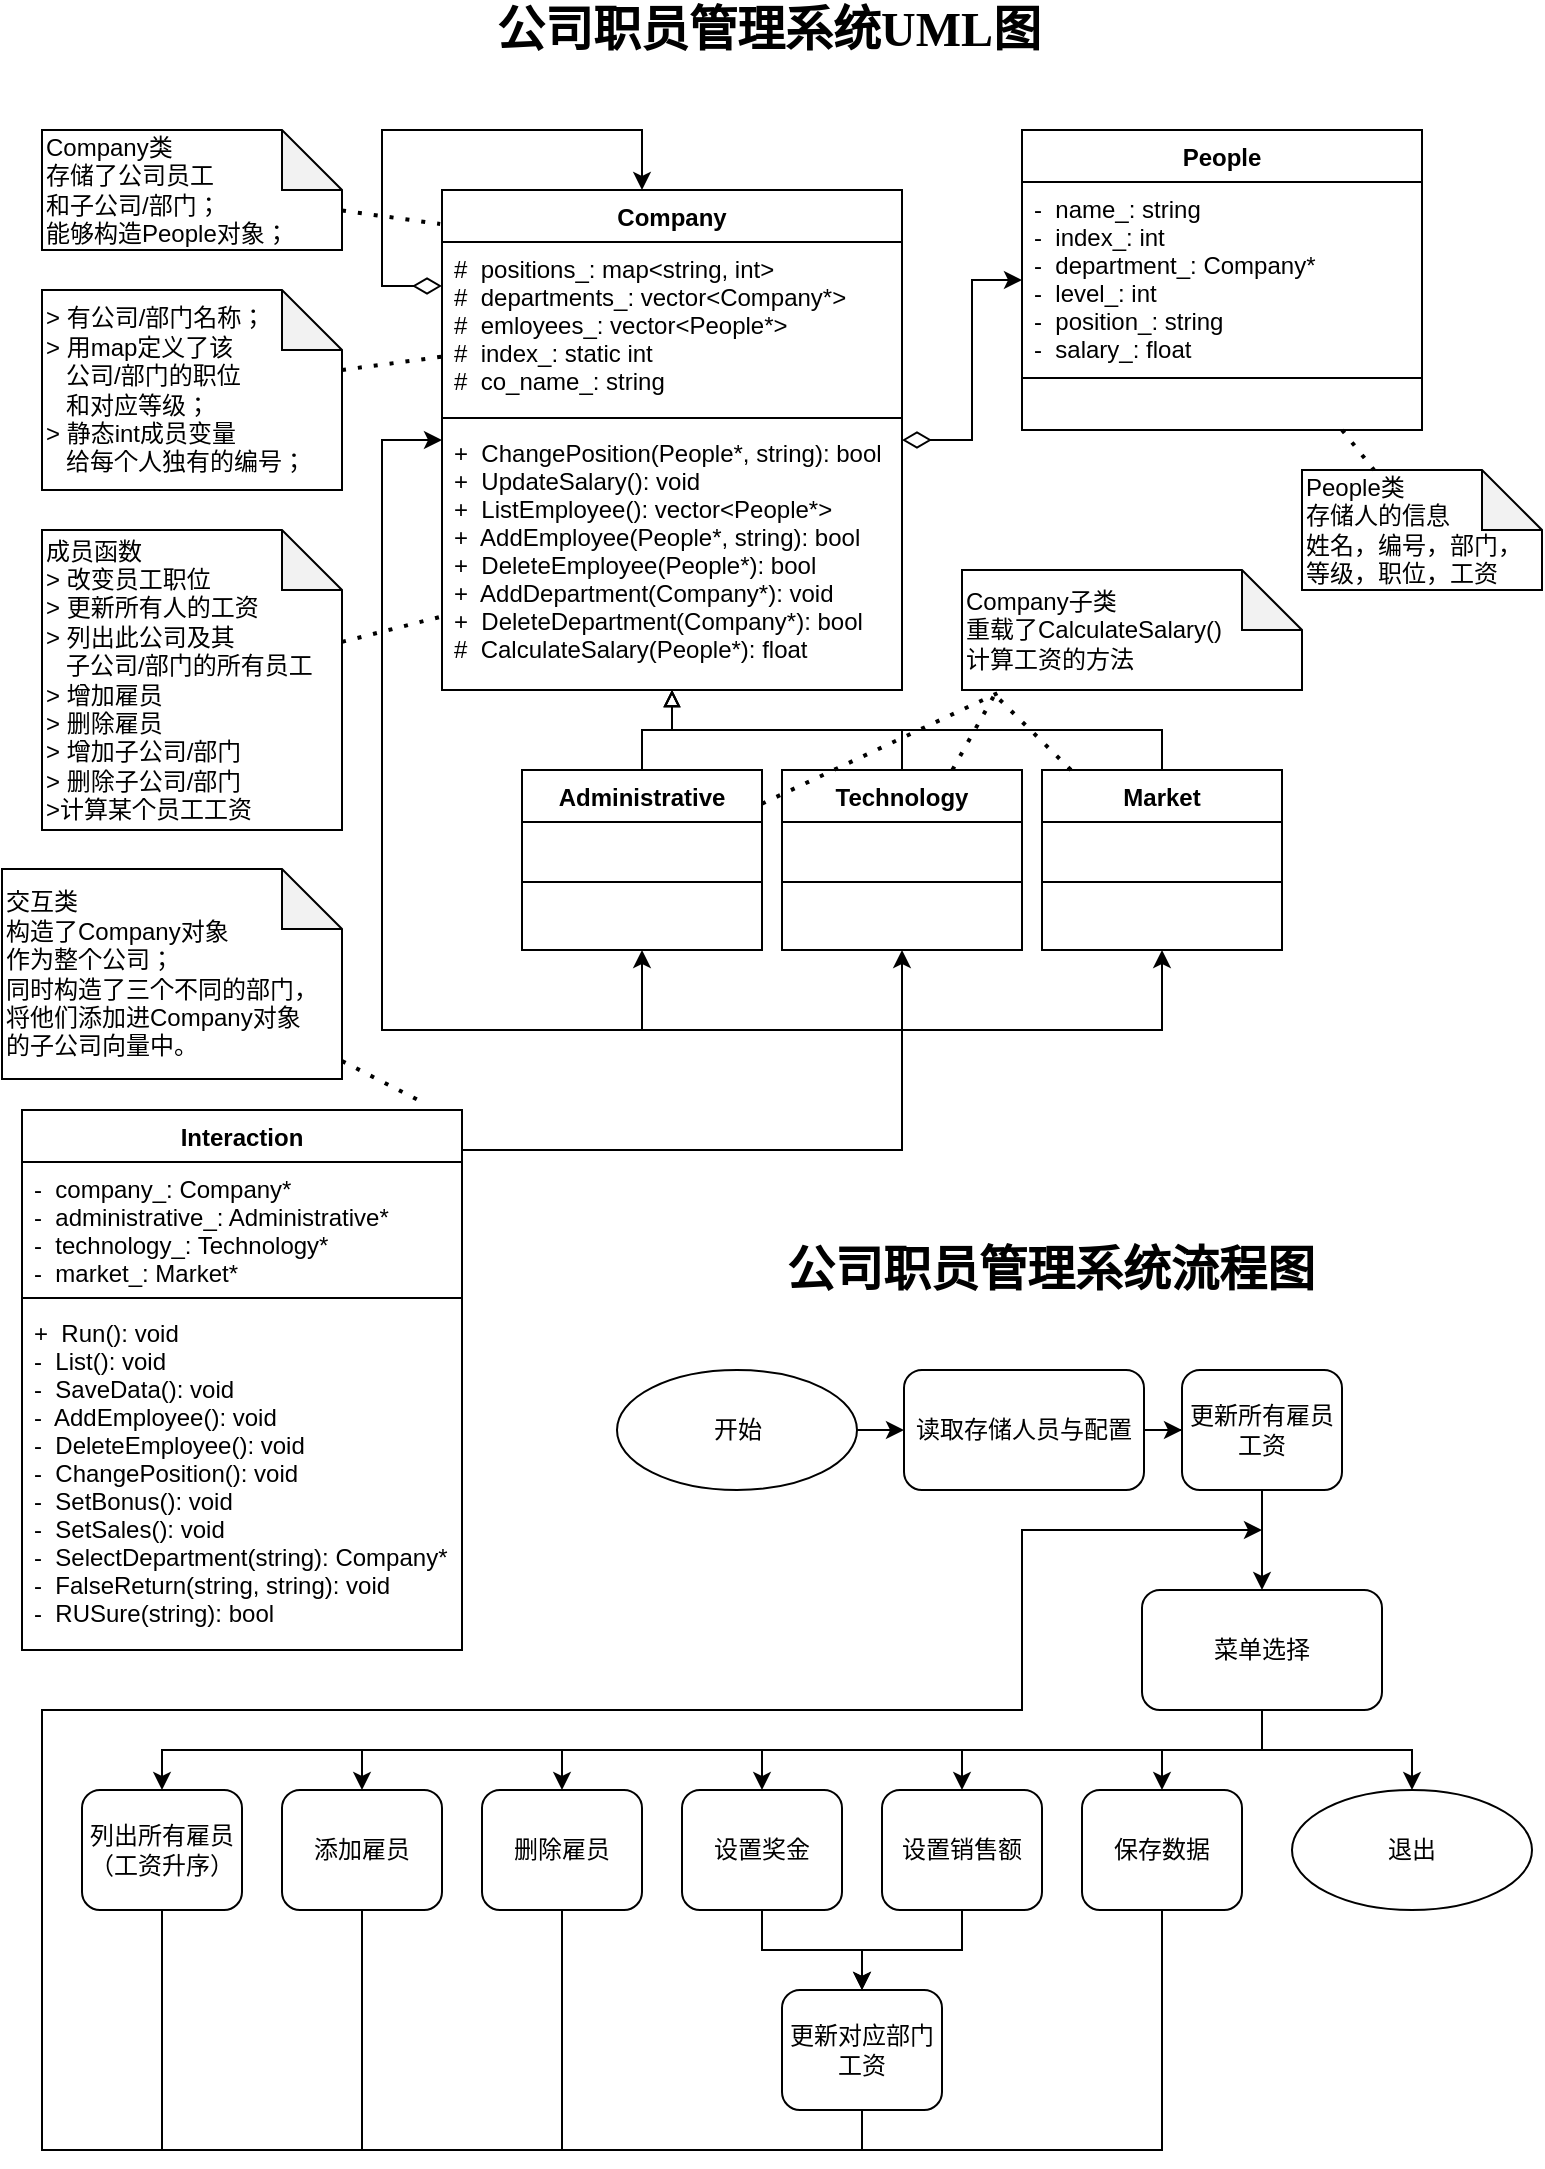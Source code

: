 <mxfile version="13.9.9" type="device"><diagram id="C5RBs43oDa-KdzZeNtuy" name="Page-1"><mxGraphModel dx="1086" dy="806" grid="1" gridSize="10" guides="1" tooltips="1" connect="1" arrows="1" fold="1" page="1" pageScale="1" pageWidth="827" pageHeight="1169" math="0" shadow="0"><root><mxCell id="WIyWlLk6GJQsqaUBKTNV-0"/><mxCell id="WIyWlLk6GJQsqaUBKTNV-1" parent="WIyWlLk6GJQsqaUBKTNV-0"/><mxCell id="F2QUGEaYYdOgHLNSeElR-16" style="edgeStyle=orthogonalEdgeStyle;rounded=0;orthogonalLoop=1;jettySize=auto;html=1;startArrow=none;startFill=0;startSize=12;endArrow=block;endFill=0;" parent="WIyWlLk6GJQsqaUBKTNV-1" source="9mrQIpvxx9Eo5D9K7sPG-0" target="9mrQIpvxx9Eo5D9K7sPG-4" edge="1"><mxGeometry relative="1" as="geometry"/></mxCell><mxCell id="9mrQIpvxx9Eo5D9K7sPG-0" value="Administrative" style="swimlane;fontStyle=1;align=center;verticalAlign=top;childLayout=stackLayout;horizontal=1;startSize=26;horizontalStack=0;resizeParent=1;resizeParentMax=0;resizeLast=0;collapsible=1;marginBottom=0;" parent="WIyWlLk6GJQsqaUBKTNV-1" vertex="1"><mxGeometry x="290" y="430" width="120" height="90" as="geometry"/></mxCell><mxCell id="9mrQIpvxx9Eo5D9K7sPG-1" value=" " style="text;strokeColor=none;fillColor=none;align=left;verticalAlign=top;spacingLeft=4;spacingRight=4;overflow=hidden;rotatable=0;points=[[0,0.5],[1,0.5]];portConstraint=eastwest;" parent="9mrQIpvxx9Eo5D9K7sPG-0" vertex="1"><mxGeometry y="26" width="120" height="26" as="geometry"/></mxCell><mxCell id="9mrQIpvxx9Eo5D9K7sPG-2" value="" style="line;strokeWidth=1;fillColor=none;align=left;verticalAlign=middle;spacingTop=-1;spacingLeft=3;spacingRight=3;rotatable=0;labelPosition=right;points=[];portConstraint=eastwest;" parent="9mrQIpvxx9Eo5D9K7sPG-0" vertex="1"><mxGeometry y="52" width="120" height="8" as="geometry"/></mxCell><mxCell id="9mrQIpvxx9Eo5D9K7sPG-3" value=" " style="text;strokeColor=none;fillColor=none;align=left;verticalAlign=top;spacingLeft=4;spacingRight=4;overflow=hidden;rotatable=0;points=[[0,0.5],[1,0.5]];portConstraint=eastwest;" parent="9mrQIpvxx9Eo5D9K7sPG-0" vertex="1"><mxGeometry y="60" width="120" height="30" as="geometry"/></mxCell><mxCell id="F2QUGEaYYdOgHLNSeElR-11" style="edgeStyle=orthogonalEdgeStyle;rounded=0;orthogonalLoop=1;jettySize=auto;html=1;startArrow=diamondThin;startFill=0;startSize=12;" parent="WIyWlLk6GJQsqaUBKTNV-1" source="9mrQIpvxx9Eo5D9K7sPG-4" target="9mrQIpvxx9Eo5D9K7sPG-10" edge="1"><mxGeometry relative="1" as="geometry"/></mxCell><mxCell id="9mrQIpvxx9Eo5D9K7sPG-4" value="Company" style="swimlane;fontStyle=1;align=center;verticalAlign=top;childLayout=stackLayout;horizontal=1;startSize=26;horizontalStack=0;resizeParent=1;resizeParentMax=0;resizeLast=0;collapsible=1;marginBottom=0;" parent="WIyWlLk6GJQsqaUBKTNV-1" vertex="1"><mxGeometry x="250" y="140" width="230" height="250" as="geometry"/></mxCell><mxCell id="F2QUGEaYYdOgHLNSeElR-2" style="edgeStyle=orthogonalEdgeStyle;rounded=0;orthogonalLoop=1;jettySize=auto;html=1;startArrow=diamondThin;startFill=0;startSize=12;" parent="9mrQIpvxx9Eo5D9K7sPG-4" source="9mrQIpvxx9Eo5D9K7sPG-5" target="9mrQIpvxx9Eo5D9K7sPG-4" edge="1"><mxGeometry relative="1" as="geometry"><Array as="points"><mxPoint x="-30" y="48"/><mxPoint x="-30" y="-30"/><mxPoint x="100" y="-30"/></Array></mxGeometry></mxCell><mxCell id="9mrQIpvxx9Eo5D9K7sPG-5" value="#  positions_: map&lt;string, int&gt;&#10;#  departments_: vector&lt;Company*&gt;&#10;#  emloyees_: vector&lt;People*&gt;&#10;#  index_: static int&#10;#  co_name_: string" style="text;strokeColor=none;fillColor=none;align=left;verticalAlign=top;spacingLeft=4;spacingRight=4;overflow=hidden;rotatable=0;points=[[0,0.5],[1,0.5]];portConstraint=eastwest;" parent="9mrQIpvxx9Eo5D9K7sPG-4" vertex="1"><mxGeometry y="26" width="230" height="84" as="geometry"/></mxCell><mxCell id="9mrQIpvxx9Eo5D9K7sPG-6" value="" style="line;strokeWidth=1;fillColor=none;align=left;verticalAlign=middle;spacingTop=-1;spacingLeft=3;spacingRight=3;rotatable=0;labelPosition=right;points=[];portConstraint=eastwest;" parent="9mrQIpvxx9Eo5D9K7sPG-4" vertex="1"><mxGeometry y="110" width="230" height="8" as="geometry"/></mxCell><mxCell id="9mrQIpvxx9Eo5D9K7sPG-7" value="+  ChangePosition(People*, string): bool&#10;+  UpdateSalary(): void&#10;+  ListEmployee(): vector&lt;People*&gt;&#10;+  AddEmployee(People*, string): bool&#10;+  DeleteEmployee(People*): bool&#10;+  AddDepartment(Company*): void&#10;+  DeleteDepartment(Company*): bool&#10;#  CalculateSalary(People*): float" style="text;strokeColor=none;fillColor=none;align=left;verticalAlign=top;spacingLeft=4;spacingRight=4;overflow=hidden;rotatable=0;points=[[0,0.5],[1,0.5]];portConstraint=eastwest;" parent="9mrQIpvxx9Eo5D9K7sPG-4" vertex="1"><mxGeometry y="118" width="230" height="132" as="geometry"/></mxCell><mxCell id="9mrQIpvxx9Eo5D9K7sPG-10" value="People" style="swimlane;fontStyle=1;align=center;verticalAlign=top;childLayout=stackLayout;horizontal=1;startSize=26;horizontalStack=0;resizeParent=1;resizeParentMax=0;resizeLast=0;collapsible=1;marginBottom=0;" parent="WIyWlLk6GJQsqaUBKTNV-1" vertex="1"><mxGeometry x="540" y="110" width="200" height="150" as="geometry"/></mxCell><mxCell id="9mrQIpvxx9Eo5D9K7sPG-11" value="-  name_: string&#10;-  index_: int&#10;-  department_: Company*&#10;-  level_: int&#10;-  position_: string&#10;-  salary_: float" style="text;strokeColor=none;fillColor=none;align=left;verticalAlign=top;spacingLeft=4;spacingRight=4;overflow=hidden;rotatable=0;points=[[0,0.5],[1,0.5]];portConstraint=eastwest;" parent="9mrQIpvxx9Eo5D9K7sPG-10" vertex="1"><mxGeometry y="26" width="200" height="94" as="geometry"/></mxCell><mxCell id="9mrQIpvxx9Eo5D9K7sPG-12" value="" style="line;strokeWidth=1;fillColor=none;align=left;verticalAlign=middle;spacingTop=-1;spacingLeft=3;spacingRight=3;rotatable=0;labelPosition=right;points=[];portConstraint=eastwest;" parent="9mrQIpvxx9Eo5D9K7sPG-10" vertex="1"><mxGeometry y="120" width="200" height="8" as="geometry"/></mxCell><mxCell id="9mrQIpvxx9Eo5D9K7sPG-13" value=" " style="text;strokeColor=none;fillColor=none;align=left;verticalAlign=top;spacingLeft=4;spacingRight=4;overflow=hidden;rotatable=0;points=[[0,0.5],[1,0.5]];portConstraint=eastwest;" parent="9mrQIpvxx9Eo5D9K7sPG-10" vertex="1"><mxGeometry y="128" width="200" height="22" as="geometry"/></mxCell><mxCell id="9mrQIpvxx9Eo5D9K7sPG-28" value="&lt;span&gt;&lt;font style=&quot;font-size: 24px&quot;&gt;公司职员管理系统UML图&lt;/font&gt;&lt;/span&gt;" style="text;html=1;strokeColor=none;fillColor=none;align=center;verticalAlign=middle;whiteSpace=wrap;rounded=0;fontStyle=1;labelBackgroundColor=none;labelBorderColor=none;fontFamily=Times New Roman;" parent="WIyWlLk6GJQsqaUBKTNV-1" vertex="1"><mxGeometry x="268" y="50" width="291" height="20" as="geometry"/></mxCell><mxCell id="F2QUGEaYYdOgHLNSeElR-17" style="edgeStyle=orthogonalEdgeStyle;rounded=0;orthogonalLoop=1;jettySize=auto;html=1;startArrow=none;startFill=0;startSize=12;endArrow=block;endFill=0;" parent="WIyWlLk6GJQsqaUBKTNV-1" source="F2QUGEaYYdOgHLNSeElR-3" target="9mrQIpvxx9Eo5D9K7sPG-4" edge="1"><mxGeometry relative="1" as="geometry"/></mxCell><mxCell id="F2QUGEaYYdOgHLNSeElR-3" value="Technology" style="swimlane;fontStyle=1;align=center;verticalAlign=top;childLayout=stackLayout;horizontal=1;startSize=26;horizontalStack=0;resizeParent=1;resizeParentMax=0;resizeLast=0;collapsible=1;marginBottom=0;" parent="WIyWlLk6GJQsqaUBKTNV-1" vertex="1"><mxGeometry x="420" y="430" width="120" height="90" as="geometry"/></mxCell><mxCell id="F2QUGEaYYdOgHLNSeElR-4" value=" " style="text;strokeColor=none;fillColor=none;align=left;verticalAlign=top;spacingLeft=4;spacingRight=4;overflow=hidden;rotatable=0;points=[[0,0.5],[1,0.5]];portConstraint=eastwest;" parent="F2QUGEaYYdOgHLNSeElR-3" vertex="1"><mxGeometry y="26" width="120" height="26" as="geometry"/></mxCell><mxCell id="F2QUGEaYYdOgHLNSeElR-5" value="" style="line;strokeWidth=1;fillColor=none;align=left;verticalAlign=middle;spacingTop=-1;spacingLeft=3;spacingRight=3;rotatable=0;labelPosition=right;points=[];portConstraint=eastwest;" parent="F2QUGEaYYdOgHLNSeElR-3" vertex="1"><mxGeometry y="52" width="120" height="8" as="geometry"/></mxCell><mxCell id="F2QUGEaYYdOgHLNSeElR-6" value=" " style="text;strokeColor=none;fillColor=none;align=left;verticalAlign=top;spacingLeft=4;spacingRight=4;overflow=hidden;rotatable=0;points=[[0,0.5],[1,0.5]];portConstraint=eastwest;" parent="F2QUGEaYYdOgHLNSeElR-3" vertex="1"><mxGeometry y="60" width="120" height="30" as="geometry"/></mxCell><mxCell id="F2QUGEaYYdOgHLNSeElR-19" style="edgeStyle=orthogonalEdgeStyle;rounded=0;orthogonalLoop=1;jettySize=auto;html=1;startArrow=none;startFill=0;startSize=12;endArrow=block;endFill=0;" parent="WIyWlLk6GJQsqaUBKTNV-1" source="F2QUGEaYYdOgHLNSeElR-7" target="9mrQIpvxx9Eo5D9K7sPG-4" edge="1"><mxGeometry relative="1" as="geometry"><Array as="points"><mxPoint x="610" y="410"/><mxPoint x="365" y="410"/></Array></mxGeometry></mxCell><mxCell id="F2QUGEaYYdOgHLNSeElR-7" value="Market" style="swimlane;fontStyle=1;align=center;verticalAlign=top;childLayout=stackLayout;horizontal=1;startSize=26;horizontalStack=0;resizeParent=1;resizeParentMax=0;resizeLast=0;collapsible=1;marginBottom=0;" parent="WIyWlLk6GJQsqaUBKTNV-1" vertex="1"><mxGeometry x="550" y="430" width="120" height="90" as="geometry"/></mxCell><mxCell id="F2QUGEaYYdOgHLNSeElR-8" value=" " style="text;strokeColor=none;fillColor=none;align=left;verticalAlign=top;spacingLeft=4;spacingRight=4;overflow=hidden;rotatable=0;points=[[0,0.5],[1,0.5]];portConstraint=eastwest;" parent="F2QUGEaYYdOgHLNSeElR-7" vertex="1"><mxGeometry y="26" width="120" height="26" as="geometry"/></mxCell><mxCell id="F2QUGEaYYdOgHLNSeElR-9" value="" style="line;strokeWidth=1;fillColor=none;align=left;verticalAlign=middle;spacingTop=-1;spacingLeft=3;spacingRight=3;rotatable=0;labelPosition=right;points=[];portConstraint=eastwest;" parent="F2QUGEaYYdOgHLNSeElR-7" vertex="1"><mxGeometry y="52" width="120" height="8" as="geometry"/></mxCell><mxCell id="F2QUGEaYYdOgHLNSeElR-10" value=" " style="text;strokeColor=none;fillColor=none;align=left;verticalAlign=top;spacingLeft=4;spacingRight=4;overflow=hidden;rotatable=0;points=[[0,0.5],[1,0.5]];portConstraint=eastwest;" parent="F2QUGEaYYdOgHLNSeElR-7" vertex="1"><mxGeometry y="60" width="120" height="30" as="geometry"/></mxCell><mxCell id="F2QUGEaYYdOgHLNSeElR-32" style="edgeStyle=orthogonalEdgeStyle;rounded=0;orthogonalLoop=1;jettySize=auto;html=1;startArrow=none;startFill=0;startSize=12;endArrow=classic;endFill=1;" parent="WIyWlLk6GJQsqaUBKTNV-1" source="F2QUGEaYYdOgHLNSeElR-21" target="F2QUGEaYYdOgHLNSeElR-3" edge="1"><mxGeometry relative="1" as="geometry"><Array as="points"><mxPoint x="480" y="620"/></Array></mxGeometry></mxCell><mxCell id="F2QUGEaYYdOgHLNSeElR-37" style="edgeStyle=orthogonalEdgeStyle;rounded=0;orthogonalLoop=1;jettySize=auto;html=1;startArrow=none;startFill=0;startSize=12;endArrow=classic;endFill=1;" parent="WIyWlLk6GJQsqaUBKTNV-1" source="F2QUGEaYYdOgHLNSeElR-21" target="F2QUGEaYYdOgHLNSeElR-7" edge="1"><mxGeometry relative="1" as="geometry"><Array as="points"><mxPoint x="480" y="620"/><mxPoint x="480" y="560"/><mxPoint x="610" y="560"/></Array></mxGeometry></mxCell><mxCell id="F2QUGEaYYdOgHLNSeElR-39" style="edgeStyle=orthogonalEdgeStyle;rounded=0;orthogonalLoop=1;jettySize=auto;html=1;startArrow=none;startFill=0;startSize=12;endArrow=classic;endFill=1;" parent="WIyWlLk6GJQsqaUBKTNV-1" source="F2QUGEaYYdOgHLNSeElR-21" target="9mrQIpvxx9Eo5D9K7sPG-4" edge="1"><mxGeometry relative="1" as="geometry"><Array as="points"><mxPoint x="480" y="620"/><mxPoint x="480" y="560"/><mxPoint x="220" y="560"/><mxPoint x="220" y="265"/></Array></mxGeometry></mxCell><mxCell id="F2QUGEaYYdOgHLNSeElR-40" style="edgeStyle=orthogonalEdgeStyle;rounded=0;orthogonalLoop=1;jettySize=auto;html=1;startArrow=none;startFill=0;startSize=12;endArrow=classic;endFill=1;" parent="WIyWlLk6GJQsqaUBKTNV-1" source="F2QUGEaYYdOgHLNSeElR-21" target="9mrQIpvxx9Eo5D9K7sPG-0" edge="1"><mxGeometry relative="1" as="geometry"><Array as="points"><mxPoint x="480" y="620"/><mxPoint x="480" y="560"/><mxPoint x="350" y="560"/></Array></mxGeometry></mxCell><mxCell id="F2QUGEaYYdOgHLNSeElR-21" value="Interaction" style="swimlane;fontStyle=1;align=center;verticalAlign=top;childLayout=stackLayout;horizontal=1;startSize=26;horizontalStack=0;resizeParent=1;resizeParentMax=0;resizeLast=0;collapsible=1;marginBottom=0;" parent="WIyWlLk6GJQsqaUBKTNV-1" vertex="1"><mxGeometry x="40" y="600" width="220" height="270" as="geometry"/></mxCell><mxCell id="F2QUGEaYYdOgHLNSeElR-22" value="-  company_: Company*&#10;-  administrative_: Administrative*&#10;-  technology_: Technology*&#10;-  market_: Market*" style="text;strokeColor=none;fillColor=none;align=left;verticalAlign=top;spacingLeft=4;spacingRight=4;overflow=hidden;rotatable=0;points=[[0,0.5],[1,0.5]];portConstraint=eastwest;" parent="F2QUGEaYYdOgHLNSeElR-21" vertex="1"><mxGeometry y="26" width="220" height="64" as="geometry"/></mxCell><mxCell id="F2QUGEaYYdOgHLNSeElR-23" value="" style="line;strokeWidth=1;fillColor=none;align=left;verticalAlign=middle;spacingTop=-1;spacingLeft=3;spacingRight=3;rotatable=0;labelPosition=right;points=[];portConstraint=eastwest;" parent="F2QUGEaYYdOgHLNSeElR-21" vertex="1"><mxGeometry y="90" width="220" height="8" as="geometry"/></mxCell><mxCell id="F2QUGEaYYdOgHLNSeElR-24" value="+  Run(): void&#10;-  List(): void&#10;-  SaveData(): void&#10;-  AddEmployee(): void&#10;-  DeleteEmployee(): void&#10;-  ChangePosition(): void&#10;-  SetBonus(): void&#10;-  SetSales(): void&#10;-  SelectDepartment(string): Company*&#10;-  FalseReturn(string, string): void&#10;-  RUSure(string): bool" style="text;strokeColor=none;fillColor=none;align=left;verticalAlign=top;spacingLeft=4;spacingRight=4;overflow=hidden;rotatable=0;points=[[0,0.5],[1,0.5]];portConstraint=eastwest;" parent="F2QUGEaYYdOgHLNSeElR-21" vertex="1"><mxGeometry y="98" width="220" height="172" as="geometry"/></mxCell><mxCell id="nHMzbbB9yMsyl_AX2xE2-0" value="People类&lt;br&gt;存储人的信息&lt;br&gt;姓名，编号，部门，等级，职位，工资" style="shape=note;whiteSpace=wrap;html=1;backgroundOutline=1;darkOpacity=0.05;align=left;" parent="WIyWlLk6GJQsqaUBKTNV-1" vertex="1"><mxGeometry x="680" y="280" width="120" height="60" as="geometry"/></mxCell><mxCell id="nHMzbbB9yMsyl_AX2xE2-1" value="" style="endArrow=none;dashed=1;html=1;dashPattern=1 3;strokeWidth=2;" parent="WIyWlLk6GJQsqaUBKTNV-1" source="9mrQIpvxx9Eo5D9K7sPG-10" target="nHMzbbB9yMsyl_AX2xE2-0" edge="1"><mxGeometry width="50" height="50" relative="1" as="geometry"><mxPoint x="390" y="420" as="sourcePoint"/><mxPoint x="440" y="370" as="targetPoint"/></mxGeometry></mxCell><mxCell id="nHMzbbB9yMsyl_AX2xE2-2" value="Company子类&lt;br&gt;重载了CalculateSalary()&lt;br&gt;计算工资的方法" style="shape=note;whiteSpace=wrap;html=1;backgroundOutline=1;darkOpacity=0.05;align=left;" parent="WIyWlLk6GJQsqaUBKTNV-1" vertex="1"><mxGeometry x="510" y="330" width="170" height="60" as="geometry"/></mxCell><mxCell id="nHMzbbB9yMsyl_AX2xE2-3" value="" style="endArrow=none;dashed=1;html=1;dashPattern=1 3;strokeWidth=2;" parent="WIyWlLk6GJQsqaUBKTNV-1" source="9mrQIpvxx9Eo5D9K7sPG-0" target="nHMzbbB9yMsyl_AX2xE2-2" edge="1"><mxGeometry width="50" height="50" relative="1" as="geometry"><mxPoint x="390" y="400" as="sourcePoint"/><mxPoint x="440" y="350" as="targetPoint"/></mxGeometry></mxCell><mxCell id="nHMzbbB9yMsyl_AX2xE2-4" value="" style="endArrow=none;dashed=1;html=1;dashPattern=1 3;strokeWidth=2;entryX=0.1;entryY=1.017;entryDx=0;entryDy=0;entryPerimeter=0;" parent="WIyWlLk6GJQsqaUBKTNV-1" source="F2QUGEaYYdOgHLNSeElR-3" target="nHMzbbB9yMsyl_AX2xE2-2" edge="1"><mxGeometry width="50" height="50" relative="1" as="geometry"><mxPoint x="390" y="400" as="sourcePoint"/><mxPoint x="529" y="380" as="targetPoint"/></mxGeometry></mxCell><mxCell id="nHMzbbB9yMsyl_AX2xE2-5" value="" style="endArrow=none;dashed=1;html=1;dashPattern=1 3;strokeWidth=2;entryX=0.094;entryY=1.033;entryDx=0;entryDy=0;entryPerimeter=0;" parent="WIyWlLk6GJQsqaUBKTNV-1" source="F2QUGEaYYdOgHLNSeElR-7" target="nHMzbbB9yMsyl_AX2xE2-2" edge="1"><mxGeometry width="50" height="50" relative="1" as="geometry"><mxPoint x="390" y="400" as="sourcePoint"/><mxPoint x="440" y="350" as="targetPoint"/></mxGeometry></mxCell><mxCell id="nHMzbbB9yMsyl_AX2xE2-6" value="Company类&lt;br&gt;存储了公司员工&lt;br&gt;和子公司/部门；&lt;br&gt;能够构造People对象；" style="shape=note;whiteSpace=wrap;html=1;backgroundOutline=1;darkOpacity=0.05;align=left;" parent="WIyWlLk6GJQsqaUBKTNV-1" vertex="1"><mxGeometry x="50" y="110" width="150" height="60" as="geometry"/></mxCell><mxCell id="nHMzbbB9yMsyl_AX2xE2-7" value="" style="endArrow=none;dashed=1;html=1;dashPattern=1 3;strokeWidth=2;entryX=-0.004;entryY=0.068;entryDx=0;entryDy=0;entryPerimeter=0;" parent="WIyWlLk6GJQsqaUBKTNV-1" source="nHMzbbB9yMsyl_AX2xE2-6" target="9mrQIpvxx9Eo5D9K7sPG-4" edge="1"><mxGeometry width="50" height="50" relative="1" as="geometry"><mxPoint x="200" y="300" as="sourcePoint"/><mxPoint x="440" y="360" as="targetPoint"/></mxGeometry></mxCell><mxCell id="nHMzbbB9yMsyl_AX2xE2-8" value="&amp;gt; 有公司/部门名称；&lt;br&gt;&amp;gt; 用map定义了该&lt;br&gt;&amp;nbsp; &amp;nbsp;公司/部门的职位&lt;br&gt;&amp;nbsp; &amp;nbsp;和对应等级；&lt;br&gt;&amp;gt; 静态int成员变量&lt;br&gt;&amp;nbsp; &amp;nbsp;给每个人独有的编号；" style="shape=note;whiteSpace=wrap;html=1;backgroundOutline=1;darkOpacity=0.05;align=left;" parent="WIyWlLk6GJQsqaUBKTNV-1" vertex="1"><mxGeometry x="50" y="190" width="150" height="100" as="geometry"/></mxCell><mxCell id="nHMzbbB9yMsyl_AX2xE2-9" value="" style="endArrow=none;dashed=1;html=1;dashPattern=1 3;strokeWidth=2;" parent="WIyWlLk6GJQsqaUBKTNV-1" source="nHMzbbB9yMsyl_AX2xE2-8" target="9mrQIpvxx9Eo5D9K7sPG-5" edge="1"><mxGeometry width="50" height="50" relative="1" as="geometry"><mxPoint x="390" y="380" as="sourcePoint"/><mxPoint x="440" y="330" as="targetPoint"/></mxGeometry></mxCell><mxCell id="nHMzbbB9yMsyl_AX2xE2-10" value="成员函数&lt;br&gt;&amp;gt; 改变员工职位&lt;br&gt;&amp;gt; 更新所有人的工资&lt;br&gt;&amp;gt; 列出此公司及其&lt;br&gt;&amp;nbsp; &amp;nbsp;子公司/部门的所有员工&lt;br&gt;&amp;gt; 增加雇员&lt;br&gt;&amp;gt; 删除雇员&lt;br&gt;&amp;gt; 增加子公司/部门&lt;br&gt;&amp;gt; 删除子公司/部门&lt;br&gt;&amp;gt;计算某个员工工资" style="shape=note;whiteSpace=wrap;html=1;backgroundOutline=1;darkOpacity=0.05;align=left;" parent="WIyWlLk6GJQsqaUBKTNV-1" vertex="1"><mxGeometry x="50" y="310" width="150" height="150" as="geometry"/></mxCell><mxCell id="nHMzbbB9yMsyl_AX2xE2-11" value="" style="endArrow=none;dashed=1;html=1;dashPattern=1 3;strokeWidth=2;" parent="WIyWlLk6GJQsqaUBKTNV-1" source="nHMzbbB9yMsyl_AX2xE2-10" target="9mrQIpvxx9Eo5D9K7sPG-7" edge="1"><mxGeometry width="50" height="50" relative="1" as="geometry"><mxPoint x="390" y="460" as="sourcePoint"/><mxPoint x="440" y="410" as="targetPoint"/></mxGeometry></mxCell><mxCell id="nHMzbbB9yMsyl_AX2xE2-12" value="交互类&lt;br&gt;构造了Company对象&lt;br&gt;作为整个公司；&lt;br&gt;同时构造了三个不同的部门，&lt;br&gt;将他们添加进Company对象&lt;br&gt;的子公司向量中。" style="shape=note;whiteSpace=wrap;html=1;backgroundOutline=1;darkOpacity=0.05;align=left;" parent="WIyWlLk6GJQsqaUBKTNV-1" vertex="1"><mxGeometry x="30" y="479.5" width="170" height="105" as="geometry"/></mxCell><mxCell id="nHMzbbB9yMsyl_AX2xE2-13" value="" style="endArrow=none;dashed=1;html=1;dashPattern=1 3;strokeWidth=2;" parent="WIyWlLk6GJQsqaUBKTNV-1" source="nHMzbbB9yMsyl_AX2xE2-12" edge="1"><mxGeometry width="50" height="50" relative="1" as="geometry"><mxPoint x="390" y="570" as="sourcePoint"/><mxPoint x="240" y="596" as="targetPoint"/></mxGeometry></mxCell><mxCell id="nHMzbbB9yMsyl_AX2xE2-15" value="&lt;span&gt;&lt;font style=&quot;font-size: 24px&quot;&gt;公司职员管理系统流程图&lt;/font&gt;&lt;/span&gt;" style="text;html=1;strokeColor=none;fillColor=none;align=center;verticalAlign=middle;whiteSpace=wrap;rounded=0;fontStyle=1;labelBackgroundColor=none;labelBorderColor=none;fontFamily=Times New Roman;" parent="WIyWlLk6GJQsqaUBKTNV-1" vertex="1"><mxGeometry x="409" y="670" width="291" height="20" as="geometry"/></mxCell><mxCell id="f19QvGppQ15oZ8AtE86L-26" style="edgeStyle=orthogonalEdgeStyle;rounded=0;orthogonalLoop=1;jettySize=auto;html=1;" parent="WIyWlLk6GJQsqaUBKTNV-1" source="f19QvGppQ15oZ8AtE86L-1" target="f19QvGppQ15oZ8AtE86L-25" edge="1"><mxGeometry relative="1" as="geometry"/></mxCell><mxCell id="f19QvGppQ15oZ8AtE86L-1" value="开始" style="ellipse;whiteSpace=wrap;html=1;labelBackgroundColor=none;fontFamily=Times New Roman;" parent="WIyWlLk6GJQsqaUBKTNV-1" vertex="1"><mxGeometry x="337.5" y="730" width="120" height="60" as="geometry"/></mxCell><mxCell id="f19QvGppQ15oZ8AtE86L-32" style="edgeStyle=orthogonalEdgeStyle;rounded=0;orthogonalLoop=1;jettySize=auto;html=1;" parent="WIyWlLk6GJQsqaUBKTNV-1" source="f19QvGppQ15oZ8AtE86L-5" target="f19QvGppQ15oZ8AtE86L-30" edge="1"><mxGeometry relative="1" as="geometry"><Array as="points"><mxPoint x="660" y="920"/><mxPoint x="510" y="920"/></Array></mxGeometry></mxCell><mxCell id="f19QvGppQ15oZ8AtE86L-33" style="edgeStyle=orthogonalEdgeStyle;rounded=0;orthogonalLoop=1;jettySize=auto;html=1;" parent="WIyWlLk6GJQsqaUBKTNV-1" source="f19QvGppQ15oZ8AtE86L-5" target="f19QvGppQ15oZ8AtE86L-29" edge="1"><mxGeometry relative="1" as="geometry"><Array as="points"><mxPoint x="660" y="920"/><mxPoint x="410" y="920"/></Array></mxGeometry></mxCell><mxCell id="f19QvGppQ15oZ8AtE86L-34" style="edgeStyle=orthogonalEdgeStyle;rounded=0;orthogonalLoop=1;jettySize=auto;html=1;" parent="WIyWlLk6GJQsqaUBKTNV-1" source="f19QvGppQ15oZ8AtE86L-5" target="f19QvGppQ15oZ8AtE86L-28" edge="1"><mxGeometry relative="1" as="geometry"><Array as="points"><mxPoint x="660" y="920"/><mxPoint x="310" y="920"/></Array></mxGeometry></mxCell><mxCell id="f19QvGppQ15oZ8AtE86L-35" style="edgeStyle=orthogonalEdgeStyle;rounded=0;orthogonalLoop=1;jettySize=auto;html=1;" parent="WIyWlLk6GJQsqaUBKTNV-1" source="f19QvGppQ15oZ8AtE86L-5" target="f19QvGppQ15oZ8AtE86L-10" edge="1"><mxGeometry relative="1" as="geometry"><Array as="points"><mxPoint x="660" y="920"/><mxPoint x="735" y="920"/></Array></mxGeometry></mxCell><mxCell id="f19QvGppQ15oZ8AtE86L-36" style="edgeStyle=orthogonalEdgeStyle;rounded=0;orthogonalLoop=1;jettySize=auto;html=1;" parent="WIyWlLk6GJQsqaUBKTNV-1" source="f19QvGppQ15oZ8AtE86L-5" target="f19QvGppQ15oZ8AtE86L-23" edge="1"><mxGeometry relative="1" as="geometry"><Array as="points"><mxPoint x="660" y="920"/><mxPoint x="210" y="920"/></Array></mxGeometry></mxCell><mxCell id="f19QvGppQ15oZ8AtE86L-37" style="edgeStyle=orthogonalEdgeStyle;rounded=0;orthogonalLoop=1;jettySize=auto;html=1;" parent="WIyWlLk6GJQsqaUBKTNV-1" source="f19QvGppQ15oZ8AtE86L-5" target="f19QvGppQ15oZ8AtE86L-24" edge="1"><mxGeometry relative="1" as="geometry"><Array as="points"><mxPoint x="660" y="920"/><mxPoint x="110" y="920"/></Array></mxGeometry></mxCell><mxCell id="f19QvGppQ15oZ8AtE86L-42" style="edgeStyle=orthogonalEdgeStyle;rounded=0;orthogonalLoop=1;jettySize=auto;html=1;" parent="WIyWlLk6GJQsqaUBKTNV-1" source="f19QvGppQ15oZ8AtE86L-5" target="f19QvGppQ15oZ8AtE86L-41" edge="1"><mxGeometry relative="1" as="geometry"/></mxCell><mxCell id="f19QvGppQ15oZ8AtE86L-5" value="菜单选择" style="rounded=1;whiteSpace=wrap;html=1;labelBackgroundColor=none;fontFamily=Times New Roman;" parent="WIyWlLk6GJQsqaUBKTNV-1" vertex="1"><mxGeometry x="600" y="840" width="120" height="60" as="geometry"/></mxCell><mxCell id="f19QvGppQ15oZ8AtE86L-10" value="退出" style="ellipse;whiteSpace=wrap;html=1;labelBackgroundColor=none;fontFamily=Times New Roman;" parent="WIyWlLk6GJQsqaUBKTNV-1" vertex="1"><mxGeometry x="675" y="940" width="120" height="60" as="geometry"/></mxCell><mxCell id="f19QvGppQ15oZ8AtE86L-50" style="edgeStyle=orthogonalEdgeStyle;rounded=0;orthogonalLoop=1;jettySize=auto;html=1;endArrow=none;endFill=0;" parent="WIyWlLk6GJQsqaUBKTNV-1" source="f19QvGppQ15oZ8AtE86L-23" edge="1"><mxGeometry relative="1" as="geometry"><mxPoint x="210" y="1120" as="targetPoint"/></mxGeometry></mxCell><mxCell id="f19QvGppQ15oZ8AtE86L-23" value="添加雇员" style="rounded=1;whiteSpace=wrap;html=1;labelBackgroundColor=none;fontFamily=Times New Roman;" parent="WIyWlLk6GJQsqaUBKTNV-1" vertex="1"><mxGeometry x="170" y="940" width="80" height="60" as="geometry"/></mxCell><mxCell id="f19QvGppQ15oZ8AtE86L-51" style="edgeStyle=orthogonalEdgeStyle;rounded=0;orthogonalLoop=1;jettySize=auto;html=1;endArrow=none;endFill=0;" parent="WIyWlLk6GJQsqaUBKTNV-1" source="f19QvGppQ15oZ8AtE86L-24" edge="1"><mxGeometry relative="1" as="geometry"><mxPoint x="110.0" y="1120" as="targetPoint"/></mxGeometry></mxCell><mxCell id="f19QvGppQ15oZ8AtE86L-24" value="列出所有雇员&lt;br&gt;（工资升序）" style="rounded=1;whiteSpace=wrap;html=1;labelBackgroundColor=none;fontFamily=Times New Roman;" parent="WIyWlLk6GJQsqaUBKTNV-1" vertex="1"><mxGeometry x="70" y="940" width="80" height="60" as="geometry"/></mxCell><mxCell id="f19QvGppQ15oZ8AtE86L-44" style="edgeStyle=orthogonalEdgeStyle;rounded=0;orthogonalLoop=1;jettySize=auto;html=1;exitX=1;exitY=0.5;exitDx=0;exitDy=0;" parent="WIyWlLk6GJQsqaUBKTNV-1" source="f19QvGppQ15oZ8AtE86L-25" target="f19QvGppQ15oZ8AtE86L-43" edge="1"><mxGeometry relative="1" as="geometry"/></mxCell><mxCell id="f19QvGppQ15oZ8AtE86L-25" value="读取存储人员与配置" style="rounded=1;whiteSpace=wrap;html=1;labelBackgroundColor=none;fontFamily=Times New Roman;" parent="WIyWlLk6GJQsqaUBKTNV-1" vertex="1"><mxGeometry x="481" y="730" width="120" height="60" as="geometry"/></mxCell><mxCell id="f19QvGppQ15oZ8AtE86L-49" style="edgeStyle=orthogonalEdgeStyle;rounded=0;orthogonalLoop=1;jettySize=auto;html=1;endArrow=none;endFill=0;" parent="WIyWlLk6GJQsqaUBKTNV-1" source="f19QvGppQ15oZ8AtE86L-28" edge="1"><mxGeometry relative="1" as="geometry"><mxPoint x="310" y="1120" as="targetPoint"/></mxGeometry></mxCell><mxCell id="f19QvGppQ15oZ8AtE86L-28" value="删除雇员" style="rounded=1;whiteSpace=wrap;html=1;labelBackgroundColor=none;fontFamily=Times New Roman;" parent="WIyWlLk6GJQsqaUBKTNV-1" vertex="1"><mxGeometry x="270" y="940" width="80" height="60" as="geometry"/></mxCell><mxCell id="f19QvGppQ15oZ8AtE86L-40" style="edgeStyle=orthogonalEdgeStyle;rounded=0;orthogonalLoop=1;jettySize=auto;html=1;" parent="WIyWlLk6GJQsqaUBKTNV-1" source="f19QvGppQ15oZ8AtE86L-29" target="f19QvGppQ15oZ8AtE86L-38" edge="1"><mxGeometry relative="1" as="geometry"/></mxCell><mxCell id="f19QvGppQ15oZ8AtE86L-29" value="设置奖金" style="rounded=1;whiteSpace=wrap;html=1;labelBackgroundColor=none;fontFamily=Times New Roman;" parent="WIyWlLk6GJQsqaUBKTNV-1" vertex="1"><mxGeometry x="370" y="940" width="80" height="60" as="geometry"/></mxCell><mxCell id="f19QvGppQ15oZ8AtE86L-39" style="edgeStyle=orthogonalEdgeStyle;rounded=0;orthogonalLoop=1;jettySize=auto;html=1;" parent="WIyWlLk6GJQsqaUBKTNV-1" source="f19QvGppQ15oZ8AtE86L-30" target="f19QvGppQ15oZ8AtE86L-38" edge="1"><mxGeometry relative="1" as="geometry"/></mxCell><mxCell id="f19QvGppQ15oZ8AtE86L-30" value="设置销售额" style="rounded=1;whiteSpace=wrap;html=1;labelBackgroundColor=none;fontFamily=Times New Roman;" parent="WIyWlLk6GJQsqaUBKTNV-1" vertex="1"><mxGeometry x="470" y="940" width="80" height="60" as="geometry"/></mxCell><mxCell id="f19QvGppQ15oZ8AtE86L-31" style="edgeStyle=orthogonalEdgeStyle;rounded=0;orthogonalLoop=1;jettySize=auto;html=1;exitX=0.5;exitY=1;exitDx=0;exitDy=0;" parent="WIyWlLk6GJQsqaUBKTNV-1" source="f19QvGppQ15oZ8AtE86L-23" target="f19QvGppQ15oZ8AtE86L-23" edge="1"><mxGeometry relative="1" as="geometry"/></mxCell><mxCell id="f19QvGppQ15oZ8AtE86L-46" style="edgeStyle=orthogonalEdgeStyle;rounded=0;orthogonalLoop=1;jettySize=auto;html=1;" parent="WIyWlLk6GJQsqaUBKTNV-1" source="f19QvGppQ15oZ8AtE86L-38" edge="1"><mxGeometry relative="1" as="geometry"><mxPoint x="660" y="810" as="targetPoint"/><Array as="points"><mxPoint x="460" y="1120"/><mxPoint x="50" y="1120"/><mxPoint x="50" y="900"/><mxPoint x="540" y="900"/><mxPoint x="540" y="810"/></Array></mxGeometry></mxCell><mxCell id="f19QvGppQ15oZ8AtE86L-38" value="更新对应部门工资" style="rounded=1;whiteSpace=wrap;html=1;labelBackgroundColor=none;fontFamily=Times New Roman;" parent="WIyWlLk6GJQsqaUBKTNV-1" vertex="1"><mxGeometry x="420" y="1040" width="80" height="60" as="geometry"/></mxCell><mxCell id="f19QvGppQ15oZ8AtE86L-47" style="edgeStyle=orthogonalEdgeStyle;rounded=0;orthogonalLoop=1;jettySize=auto;html=1;endArrow=none;endFill=0;" parent="WIyWlLk6GJQsqaUBKTNV-1" source="f19QvGppQ15oZ8AtE86L-41" edge="1"><mxGeometry relative="1" as="geometry"><mxPoint x="460" y="1120" as="targetPoint"/><Array as="points"><mxPoint x="610" y="1120"/></Array></mxGeometry></mxCell><mxCell id="f19QvGppQ15oZ8AtE86L-41" value="保存数据" style="rounded=1;whiteSpace=wrap;html=1;labelBackgroundColor=none;fontFamily=Times New Roman;" parent="WIyWlLk6GJQsqaUBKTNV-1" vertex="1"><mxGeometry x="570" y="940" width="80" height="60" as="geometry"/></mxCell><mxCell id="f19QvGppQ15oZ8AtE86L-45" style="edgeStyle=orthogonalEdgeStyle;rounded=0;orthogonalLoop=1;jettySize=auto;html=1;" parent="WIyWlLk6GJQsqaUBKTNV-1" source="f19QvGppQ15oZ8AtE86L-43" target="f19QvGppQ15oZ8AtE86L-5" edge="1"><mxGeometry relative="1" as="geometry"/></mxCell><mxCell id="f19QvGppQ15oZ8AtE86L-43" value="更新所有雇员工资" style="rounded=1;whiteSpace=wrap;html=1;labelBackgroundColor=none;fontFamily=Times New Roman;" parent="WIyWlLk6GJQsqaUBKTNV-1" vertex="1"><mxGeometry x="620" y="730" width="80" height="60" as="geometry"/></mxCell></root></mxGraphModel></diagram></mxfile>